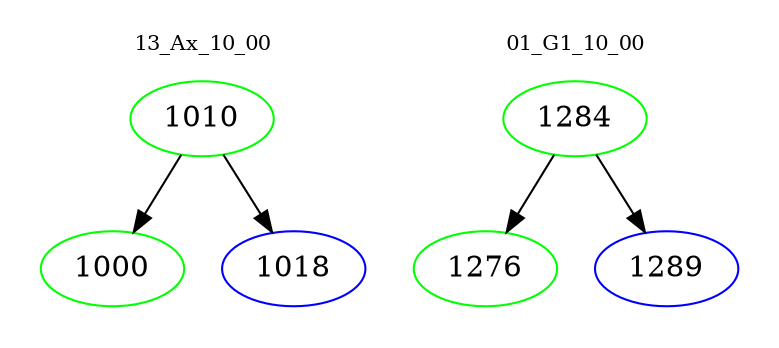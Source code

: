 digraph{
subgraph cluster_0 {
color = white
label = "13_Ax_10_00";
fontsize=10;
T0_1010 [label="1010", color="green"]
T0_1010 -> T0_1000 [color="black"]
T0_1000 [label="1000", color="green"]
T0_1010 -> T0_1018 [color="black"]
T0_1018 [label="1018", color="blue"]
}
subgraph cluster_1 {
color = white
label = "01_G1_10_00";
fontsize=10;
T1_1284 [label="1284", color="green"]
T1_1284 -> T1_1276 [color="black"]
T1_1276 [label="1276", color="green"]
T1_1284 -> T1_1289 [color="black"]
T1_1289 [label="1289", color="blue"]
}
}
